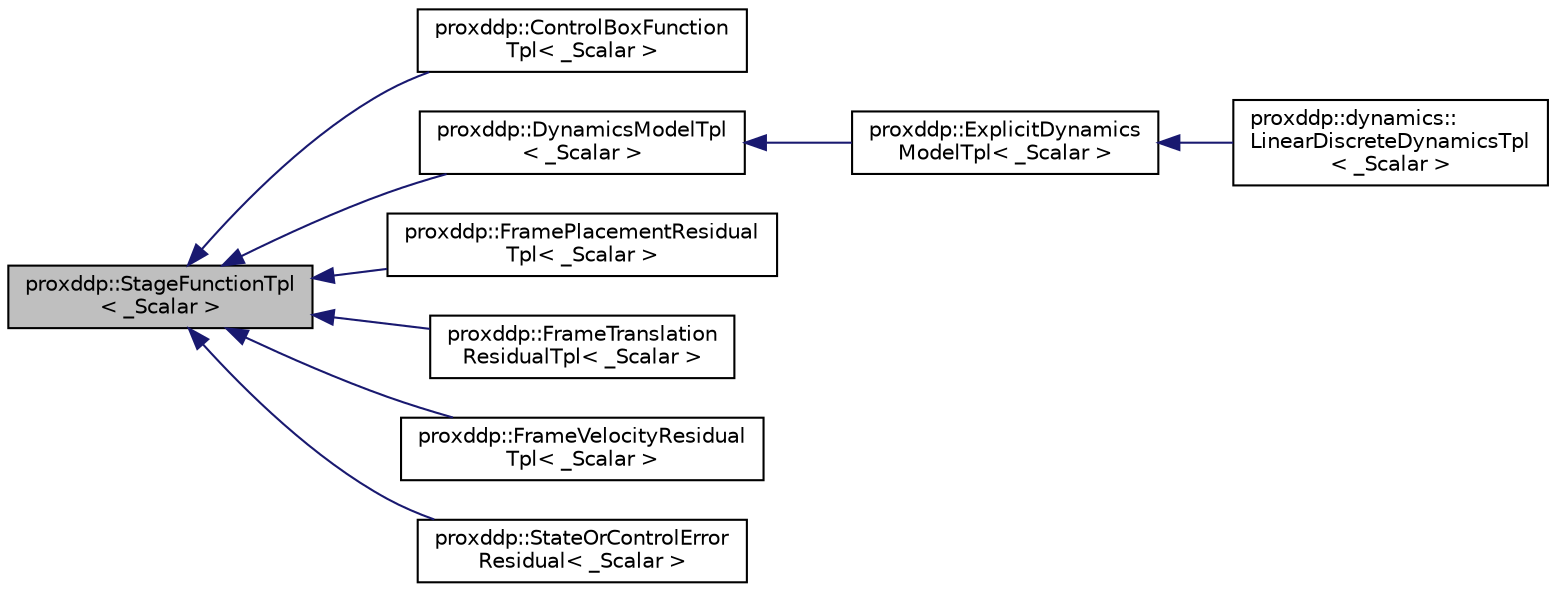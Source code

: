 digraph "proxddp::StageFunctionTpl&lt; _Scalar &gt;"
{
 // LATEX_PDF_SIZE
  bgcolor="transparent";
  edge [fontname="Helvetica",fontsize="10",labelfontname="Helvetica",labelfontsize="10"];
  node [fontname="Helvetica",fontsize="10",shape=record];
  rankdir="LR";
  Node1 [label="proxddp::StageFunctionTpl\l\< _Scalar \>",height=0.2,width=0.4,color="black", fillcolor="grey75", style="filled", fontcolor="black",tooltip="Class representing ternary functions ."];
  Node1 -> Node2 [dir="back",color="midnightblue",fontsize="10",style="solid",fontname="Helvetica"];
  Node2 [label="proxddp::ControlBoxFunction\lTpl\< _Scalar \>",height=0.2,width=0.4,color="black",URL="$structproxddp_1_1ControlBoxFunctionTpl.html",tooltip="A simple function ."];
  Node1 -> Node3 [dir="back",color="midnightblue",fontsize="10",style="solid",fontname="Helvetica"];
  Node3 [label="proxddp::DynamicsModelTpl\l\< _Scalar \>",height=0.2,width=0.4,color="black",URL="$structproxddp_1_1DynamicsModelTpl.html",tooltip="Dynamics model: describes system dynamics through an implicit relation ."];
  Node3 -> Node4 [dir="back",color="midnightblue",fontsize="10",style="solid",fontname="Helvetica"];
  Node4 [label="proxddp::ExplicitDynamics\lModelTpl\< _Scalar \>",height=0.2,width=0.4,color="black",URL="$structproxddp_1_1ExplicitDynamicsModelTpl.html",tooltip="Explicit forward dynamics model ."];
  Node4 -> Node5 [dir="back",color="midnightblue",fontsize="10",style="solid",fontname="Helvetica"];
  Node5 [label="proxddp::dynamics::\lLinearDiscreteDynamicsTpl\l\< _Scalar \>",height=0.2,width=0.4,color="black",URL="$structproxddp_1_1dynamics_1_1LinearDiscreteDynamicsTpl.html",tooltip="Discrete explicit linear dynamics."];
  Node1 -> Node6 [dir="back",color="midnightblue",fontsize="10",style="solid",fontname="Helvetica"];
  Node6 [label="proxddp::FramePlacementResidual\lTpl\< _Scalar \>",height=0.2,width=0.4,color="black",URL="$structproxddp_1_1FramePlacementResidualTpl.html",tooltip=" "];
  Node1 -> Node7 [dir="back",color="midnightblue",fontsize="10",style="solid",fontname="Helvetica"];
  Node7 [label="proxddp::FrameTranslation\lResidualTpl\< _Scalar \>",height=0.2,width=0.4,color="black",URL="$structproxddp_1_1FrameTranslationResidualTpl.html",tooltip=" "];
  Node1 -> Node8 [dir="back",color="midnightblue",fontsize="10",style="solid",fontname="Helvetica"];
  Node8 [label="proxddp::FrameVelocityResidual\lTpl\< _Scalar \>",height=0.2,width=0.4,color="black",URL="$structproxddp_1_1FrameVelocityResidualTpl.html",tooltip=" "];
  Node1 -> Node9 [dir="back",color="midnightblue",fontsize="10",style="solid",fontname="Helvetica"];
  Node9 [label="proxddp::StateOrControlError\lResidual\< _Scalar \>",height=0.2,width=0.4,color="black",URL="$structproxddp_1_1StateOrControlErrorResidual.html",tooltip="Residual ."];
}

